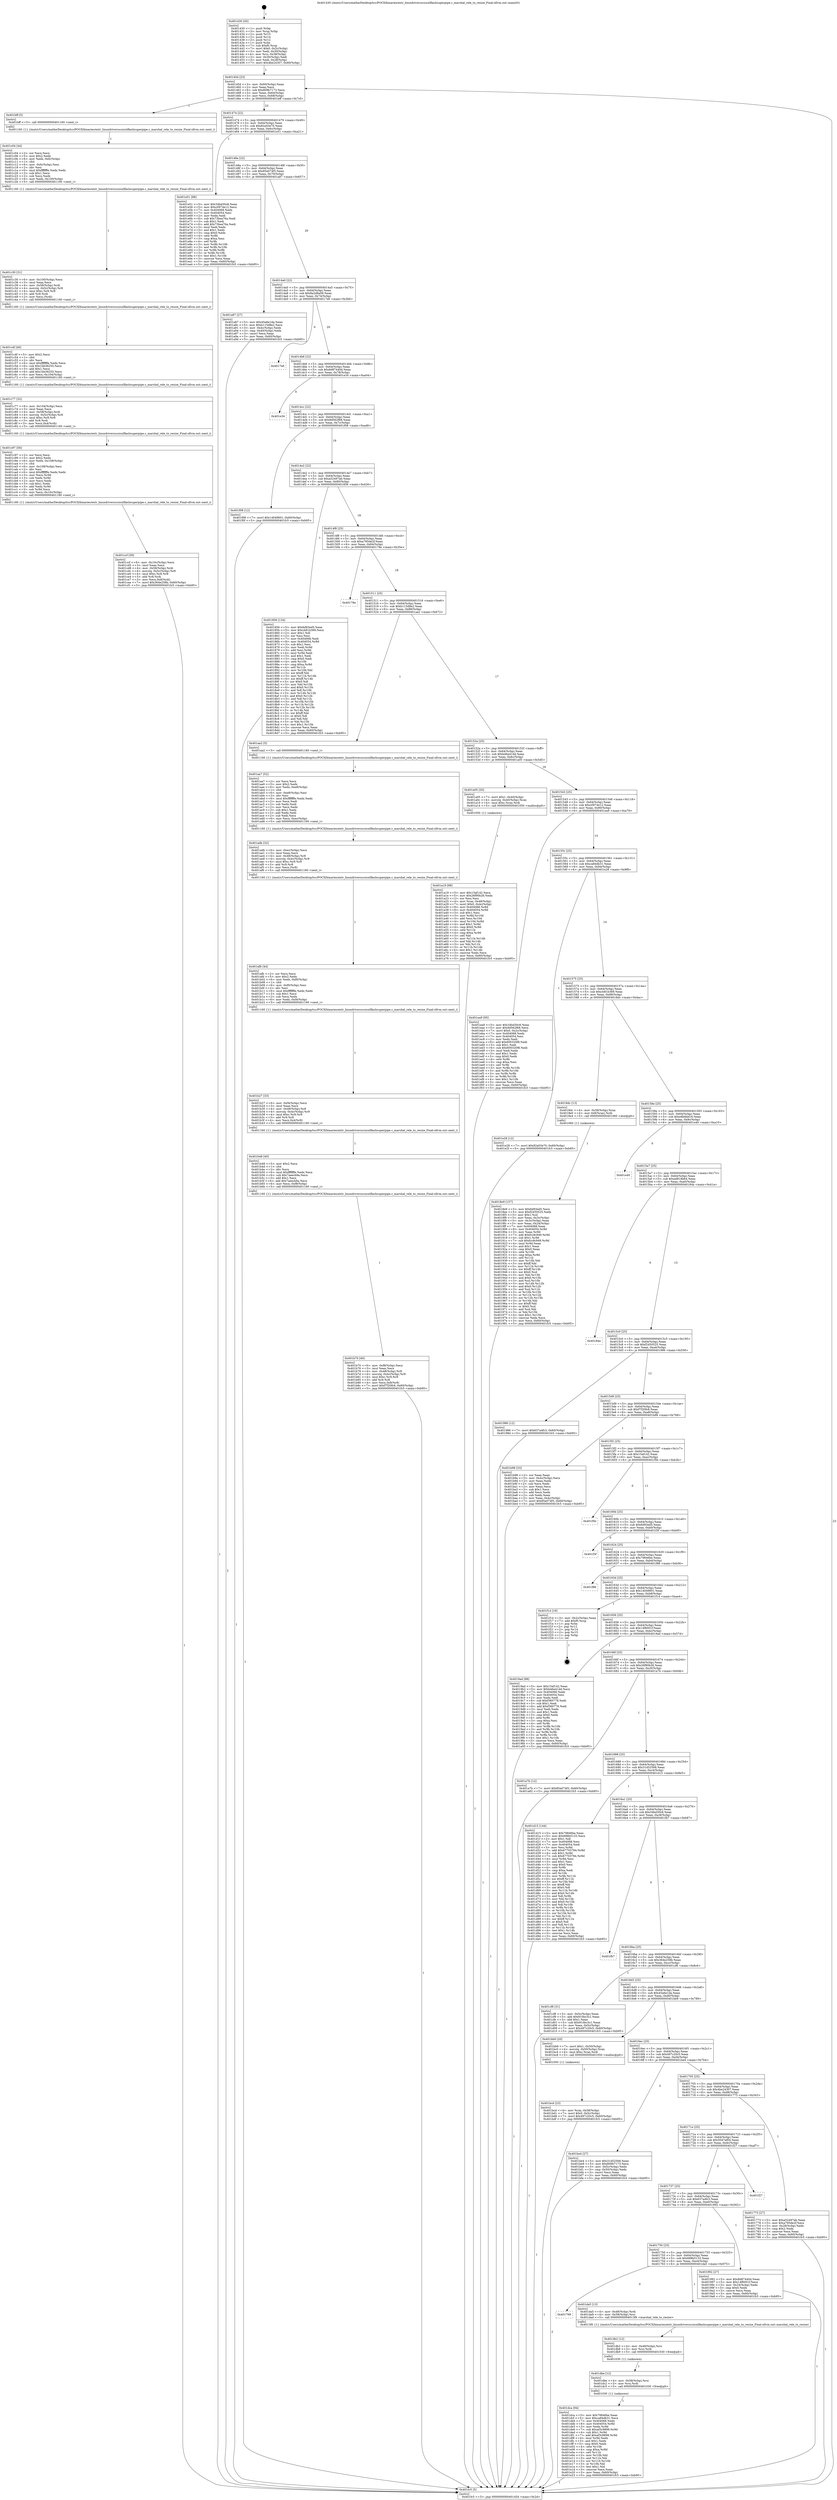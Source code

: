 digraph "0x401430" {
  label = "0x401430 (/mnt/c/Users/mathe/Desktop/tcc/POCII/binaries/extr_linuxdriversscsicxlflashsuperpipe.c_marshal_rele_to_resize_Final-ollvm.out::main(0))"
  labelloc = "t"
  node[shape=record]

  Entry [label="",width=0.3,height=0.3,shape=circle,fillcolor=black,style=filled]
  "0x40145d" [label="{
     0x40145d [23]\l
     | [instrs]\l
     &nbsp;&nbsp;0x40145d \<+3\>: mov -0x60(%rbp),%eax\l
     &nbsp;&nbsp;0x401460 \<+2\>: mov %eax,%ecx\l
     &nbsp;&nbsp;0x401462 \<+6\>: sub $0x809b7173,%ecx\l
     &nbsp;&nbsp;0x401468 \<+3\>: mov %eax,-0x64(%rbp)\l
     &nbsp;&nbsp;0x40146b \<+3\>: mov %ecx,-0x68(%rbp)\l
     &nbsp;&nbsp;0x40146e \<+6\>: je 0000000000401bff \<main+0x7cf\>\l
  }"]
  "0x401bff" [label="{
     0x401bff [5]\l
     | [instrs]\l
     &nbsp;&nbsp;0x401bff \<+5\>: call 0000000000401160 \<next_i\>\l
     | [calls]\l
     &nbsp;&nbsp;0x401160 \{1\} (/mnt/c/Users/mathe/Desktop/tcc/POCII/binaries/extr_linuxdriversscsicxlflashsuperpipe.c_marshal_rele_to_resize_Final-ollvm.out::next_i)\l
  }"]
  "0x401474" [label="{
     0x401474 [22]\l
     | [instrs]\l
     &nbsp;&nbsp;0x401474 \<+5\>: jmp 0000000000401479 \<main+0x49\>\l
     &nbsp;&nbsp;0x401479 \<+3\>: mov -0x64(%rbp),%eax\l
     &nbsp;&nbsp;0x40147c \<+5\>: sub $0x82a03e70,%eax\l
     &nbsp;&nbsp;0x401481 \<+3\>: mov %eax,-0x6c(%rbp)\l
     &nbsp;&nbsp;0x401484 \<+6\>: je 0000000000401e51 \<main+0xa21\>\l
  }"]
  Exit [label="",width=0.3,height=0.3,shape=circle,fillcolor=black,style=filled,peripheries=2]
  "0x401e51" [label="{
     0x401e51 [88]\l
     | [instrs]\l
     &nbsp;&nbsp;0x401e51 \<+5\>: mov $0x34bd30c8,%eax\l
     &nbsp;&nbsp;0x401e56 \<+5\>: mov $0xc0974e12,%ecx\l
     &nbsp;&nbsp;0x401e5b \<+7\>: mov 0x404068,%edx\l
     &nbsp;&nbsp;0x401e62 \<+7\>: mov 0x404054,%esi\l
     &nbsp;&nbsp;0x401e69 \<+2\>: mov %edx,%edi\l
     &nbsp;&nbsp;0x401e6b \<+6\>: sub $0x73bea76a,%edi\l
     &nbsp;&nbsp;0x401e71 \<+3\>: sub $0x1,%edi\l
     &nbsp;&nbsp;0x401e74 \<+6\>: add $0x73bea76a,%edi\l
     &nbsp;&nbsp;0x401e7a \<+3\>: imul %edi,%edx\l
     &nbsp;&nbsp;0x401e7d \<+3\>: and $0x1,%edx\l
     &nbsp;&nbsp;0x401e80 \<+3\>: cmp $0x0,%edx\l
     &nbsp;&nbsp;0x401e83 \<+4\>: sete %r8b\l
     &nbsp;&nbsp;0x401e87 \<+3\>: cmp $0xa,%esi\l
     &nbsp;&nbsp;0x401e8a \<+4\>: setl %r9b\l
     &nbsp;&nbsp;0x401e8e \<+3\>: mov %r8b,%r10b\l
     &nbsp;&nbsp;0x401e91 \<+3\>: and %r9b,%r10b\l
     &nbsp;&nbsp;0x401e94 \<+3\>: xor %r9b,%r8b\l
     &nbsp;&nbsp;0x401e97 \<+3\>: or %r8b,%r10b\l
     &nbsp;&nbsp;0x401e9a \<+4\>: test $0x1,%r10b\l
     &nbsp;&nbsp;0x401e9e \<+3\>: cmovne %ecx,%eax\l
     &nbsp;&nbsp;0x401ea1 \<+3\>: mov %eax,-0x60(%rbp)\l
     &nbsp;&nbsp;0x401ea4 \<+5\>: jmp 0000000000401fc5 \<main+0xb95\>\l
  }"]
  "0x40148a" [label="{
     0x40148a [22]\l
     | [instrs]\l
     &nbsp;&nbsp;0x40148a \<+5\>: jmp 000000000040148f \<main+0x5f\>\l
     &nbsp;&nbsp;0x40148f \<+3\>: mov -0x64(%rbp),%eax\l
     &nbsp;&nbsp;0x401492 \<+5\>: sub $0x85a074f3,%eax\l
     &nbsp;&nbsp;0x401497 \<+3\>: mov %eax,-0x70(%rbp)\l
     &nbsp;&nbsp;0x40149a \<+6\>: je 0000000000401a87 \<main+0x657\>\l
  }"]
  "0x401dca" [label="{
     0x401dca [94]\l
     | [instrs]\l
     &nbsp;&nbsp;0x401dca \<+5\>: mov $0x79846be,%eax\l
     &nbsp;&nbsp;0x401dcf \<+5\>: mov $0xca84db31,%ecx\l
     &nbsp;&nbsp;0x401dd4 \<+7\>: mov 0x404068,%edx\l
     &nbsp;&nbsp;0x401ddb \<+8\>: mov 0x404054,%r8d\l
     &nbsp;&nbsp;0x401de3 \<+3\>: mov %edx,%r9d\l
     &nbsp;&nbsp;0x401de6 \<+7\>: sub $0xaf3c9899,%r9d\l
     &nbsp;&nbsp;0x401ded \<+4\>: sub $0x1,%r9d\l
     &nbsp;&nbsp;0x401df1 \<+7\>: add $0xaf3c9899,%r9d\l
     &nbsp;&nbsp;0x401df8 \<+4\>: imul %r9d,%edx\l
     &nbsp;&nbsp;0x401dfc \<+3\>: and $0x1,%edx\l
     &nbsp;&nbsp;0x401dff \<+3\>: cmp $0x0,%edx\l
     &nbsp;&nbsp;0x401e02 \<+4\>: sete %r10b\l
     &nbsp;&nbsp;0x401e06 \<+4\>: cmp $0xa,%r8d\l
     &nbsp;&nbsp;0x401e0a \<+4\>: setl %r11b\l
     &nbsp;&nbsp;0x401e0e \<+3\>: mov %r10b,%bl\l
     &nbsp;&nbsp;0x401e11 \<+3\>: and %r11b,%bl\l
     &nbsp;&nbsp;0x401e14 \<+3\>: xor %r11b,%r10b\l
     &nbsp;&nbsp;0x401e17 \<+3\>: or %r10b,%bl\l
     &nbsp;&nbsp;0x401e1a \<+3\>: test $0x1,%bl\l
     &nbsp;&nbsp;0x401e1d \<+3\>: cmovne %ecx,%eax\l
     &nbsp;&nbsp;0x401e20 \<+3\>: mov %eax,-0x60(%rbp)\l
     &nbsp;&nbsp;0x401e23 \<+5\>: jmp 0000000000401fc5 \<main+0xb95\>\l
  }"]
  "0x401a87" [label="{
     0x401a87 [27]\l
     | [instrs]\l
     &nbsp;&nbsp;0x401a87 \<+5\>: mov $0x45a6e1da,%eax\l
     &nbsp;&nbsp;0x401a8c \<+5\>: mov $0xb115d8e2,%ecx\l
     &nbsp;&nbsp;0x401a91 \<+3\>: mov -0x4c(%rbp),%edx\l
     &nbsp;&nbsp;0x401a94 \<+3\>: cmp -0x40(%rbp),%edx\l
     &nbsp;&nbsp;0x401a97 \<+3\>: cmovl %ecx,%eax\l
     &nbsp;&nbsp;0x401a9a \<+3\>: mov %eax,-0x60(%rbp)\l
     &nbsp;&nbsp;0x401a9d \<+5\>: jmp 0000000000401fc5 \<main+0xb95\>\l
  }"]
  "0x4014a0" [label="{
     0x4014a0 [22]\l
     | [instrs]\l
     &nbsp;&nbsp;0x4014a0 \<+5\>: jmp 00000000004014a5 \<main+0x75\>\l
     &nbsp;&nbsp;0x4014a5 \<+3\>: mov -0x64(%rbp),%eax\l
     &nbsp;&nbsp;0x4014a8 \<+5\>: sub $0x8a2d8a09,%eax\l
     &nbsp;&nbsp;0x4014ad \<+3\>: mov %eax,-0x74(%rbp)\l
     &nbsp;&nbsp;0x4014b0 \<+6\>: je 00000000004017e6 \<main+0x3b6\>\l
  }"]
  "0x401dbe" [label="{
     0x401dbe [12]\l
     | [instrs]\l
     &nbsp;&nbsp;0x401dbe \<+4\>: mov -0x58(%rbp),%rsi\l
     &nbsp;&nbsp;0x401dc2 \<+3\>: mov %rsi,%rdi\l
     &nbsp;&nbsp;0x401dc5 \<+5\>: call 0000000000401030 \<free@plt\>\l
     | [calls]\l
     &nbsp;&nbsp;0x401030 \{1\} (unknown)\l
  }"]
  "0x4017e6" [label="{
     0x4017e6\l
  }", style=dashed]
  "0x4014b6" [label="{
     0x4014b6 [22]\l
     | [instrs]\l
     &nbsp;&nbsp;0x4014b6 \<+5\>: jmp 00000000004014bb \<main+0x8b\>\l
     &nbsp;&nbsp;0x4014bb \<+3\>: mov -0x64(%rbp),%eax\l
     &nbsp;&nbsp;0x4014be \<+5\>: sub $0x8d87440d,%eax\l
     &nbsp;&nbsp;0x4014c3 \<+3\>: mov %eax,-0x78(%rbp)\l
     &nbsp;&nbsp;0x4014c6 \<+6\>: je 0000000000401e34 \<main+0xa04\>\l
  }"]
  "0x401db2" [label="{
     0x401db2 [12]\l
     | [instrs]\l
     &nbsp;&nbsp;0x401db2 \<+4\>: mov -0x48(%rbp),%rsi\l
     &nbsp;&nbsp;0x401db6 \<+3\>: mov %rsi,%rdi\l
     &nbsp;&nbsp;0x401db9 \<+5\>: call 0000000000401030 \<free@plt\>\l
     | [calls]\l
     &nbsp;&nbsp;0x401030 \{1\} (unknown)\l
  }"]
  "0x401e34" [label="{
     0x401e34\l
  }", style=dashed]
  "0x4014cc" [label="{
     0x4014cc [22]\l
     | [instrs]\l
     &nbsp;&nbsp;0x4014cc \<+5\>: jmp 00000000004014d1 \<main+0xa1\>\l
     &nbsp;&nbsp;0x4014d1 \<+3\>: mov -0x64(%rbp),%eax\l
     &nbsp;&nbsp;0x4014d4 \<+5\>: sub $0x9d562f68,%eax\l
     &nbsp;&nbsp;0x4014d9 \<+3\>: mov %eax,-0x7c(%rbp)\l
     &nbsp;&nbsp;0x4014dc \<+6\>: je 0000000000401f08 \<main+0xad8\>\l
  }"]
  "0x401769" [label="{
     0x401769\l
  }", style=dashed]
  "0x401f08" [label="{
     0x401f08 [12]\l
     | [instrs]\l
     &nbsp;&nbsp;0x401f08 \<+7\>: movl $0x14049601,-0x60(%rbp)\l
     &nbsp;&nbsp;0x401f0f \<+5\>: jmp 0000000000401fc5 \<main+0xb95\>\l
  }"]
  "0x4014e2" [label="{
     0x4014e2 [22]\l
     | [instrs]\l
     &nbsp;&nbsp;0x4014e2 \<+5\>: jmp 00000000004014e7 \<main+0xb7\>\l
     &nbsp;&nbsp;0x4014e7 \<+3\>: mov -0x64(%rbp),%eax\l
     &nbsp;&nbsp;0x4014ea \<+5\>: sub $0xa52497ab,%eax\l
     &nbsp;&nbsp;0x4014ef \<+3\>: mov %eax,-0x80(%rbp)\l
     &nbsp;&nbsp;0x4014f2 \<+6\>: je 0000000000401856 \<main+0x426\>\l
  }"]
  "0x401da5" [label="{
     0x401da5 [13]\l
     | [instrs]\l
     &nbsp;&nbsp;0x401da5 \<+4\>: mov -0x48(%rbp),%rdi\l
     &nbsp;&nbsp;0x401da9 \<+4\>: mov -0x58(%rbp),%rsi\l
     &nbsp;&nbsp;0x401dad \<+5\>: call 00000000004013f0 \<marshal_rele_to_resize\>\l
     | [calls]\l
     &nbsp;&nbsp;0x4013f0 \{1\} (/mnt/c/Users/mathe/Desktop/tcc/POCII/binaries/extr_linuxdriversscsicxlflashsuperpipe.c_marshal_rele_to_resize_Final-ollvm.out::marshal_rele_to_resize)\l
  }"]
  "0x401856" [label="{
     0x401856 [134]\l
     | [instrs]\l
     &nbsp;&nbsp;0x401856 \<+5\>: mov $0x6d93ed5,%eax\l
     &nbsp;&nbsp;0x40185b \<+5\>: mov $0xcb81b369,%ecx\l
     &nbsp;&nbsp;0x401860 \<+2\>: mov $0x1,%dl\l
     &nbsp;&nbsp;0x401862 \<+2\>: xor %esi,%esi\l
     &nbsp;&nbsp;0x401864 \<+7\>: mov 0x404068,%edi\l
     &nbsp;&nbsp;0x40186b \<+8\>: mov 0x404054,%r8d\l
     &nbsp;&nbsp;0x401873 \<+3\>: sub $0x1,%esi\l
     &nbsp;&nbsp;0x401876 \<+3\>: mov %edi,%r9d\l
     &nbsp;&nbsp;0x401879 \<+3\>: add %esi,%r9d\l
     &nbsp;&nbsp;0x40187c \<+4\>: imul %r9d,%edi\l
     &nbsp;&nbsp;0x401880 \<+3\>: and $0x1,%edi\l
     &nbsp;&nbsp;0x401883 \<+3\>: cmp $0x0,%edi\l
     &nbsp;&nbsp;0x401886 \<+4\>: sete %r10b\l
     &nbsp;&nbsp;0x40188a \<+4\>: cmp $0xa,%r8d\l
     &nbsp;&nbsp;0x40188e \<+4\>: setl %r11b\l
     &nbsp;&nbsp;0x401892 \<+3\>: mov %r10b,%bl\l
     &nbsp;&nbsp;0x401895 \<+3\>: xor $0xff,%bl\l
     &nbsp;&nbsp;0x401898 \<+3\>: mov %r11b,%r14b\l
     &nbsp;&nbsp;0x40189b \<+4\>: xor $0xff,%r14b\l
     &nbsp;&nbsp;0x40189f \<+3\>: xor $0x0,%dl\l
     &nbsp;&nbsp;0x4018a2 \<+3\>: mov %bl,%r15b\l
     &nbsp;&nbsp;0x4018a5 \<+4\>: and $0x0,%r15b\l
     &nbsp;&nbsp;0x4018a9 \<+3\>: and %dl,%r10b\l
     &nbsp;&nbsp;0x4018ac \<+3\>: mov %r14b,%r12b\l
     &nbsp;&nbsp;0x4018af \<+4\>: and $0x0,%r12b\l
     &nbsp;&nbsp;0x4018b3 \<+3\>: and %dl,%r11b\l
     &nbsp;&nbsp;0x4018b6 \<+3\>: or %r10b,%r15b\l
     &nbsp;&nbsp;0x4018b9 \<+3\>: or %r11b,%r12b\l
     &nbsp;&nbsp;0x4018bc \<+3\>: xor %r12b,%r15b\l
     &nbsp;&nbsp;0x4018bf \<+3\>: or %r14b,%bl\l
     &nbsp;&nbsp;0x4018c2 \<+3\>: xor $0xff,%bl\l
     &nbsp;&nbsp;0x4018c5 \<+3\>: or $0x0,%dl\l
     &nbsp;&nbsp;0x4018c8 \<+2\>: and %dl,%bl\l
     &nbsp;&nbsp;0x4018ca \<+3\>: or %bl,%r15b\l
     &nbsp;&nbsp;0x4018cd \<+4\>: test $0x1,%r15b\l
     &nbsp;&nbsp;0x4018d1 \<+3\>: cmovne %ecx,%eax\l
     &nbsp;&nbsp;0x4018d4 \<+3\>: mov %eax,-0x60(%rbp)\l
     &nbsp;&nbsp;0x4018d7 \<+5\>: jmp 0000000000401fc5 \<main+0xb95\>\l
  }"]
  "0x4014f8" [label="{
     0x4014f8 [25]\l
     | [instrs]\l
     &nbsp;&nbsp;0x4014f8 \<+5\>: jmp 00000000004014fd \<main+0xcd\>\l
     &nbsp;&nbsp;0x4014fd \<+3\>: mov -0x64(%rbp),%eax\l
     &nbsp;&nbsp;0x401500 \<+5\>: sub $0xa785de2f,%eax\l
     &nbsp;&nbsp;0x401505 \<+6\>: mov %eax,-0x84(%rbp)\l
     &nbsp;&nbsp;0x40150b \<+6\>: je 000000000040178e \<main+0x35e\>\l
  }"]
  "0x401ccf" [label="{
     0x401ccf [39]\l
     | [instrs]\l
     &nbsp;&nbsp;0x401ccf \<+6\>: mov -0x10c(%rbp),%ecx\l
     &nbsp;&nbsp;0x401cd5 \<+3\>: imul %eax,%ecx\l
     &nbsp;&nbsp;0x401cd8 \<+4\>: mov -0x58(%rbp),%rdi\l
     &nbsp;&nbsp;0x401cdc \<+4\>: movslq -0x5c(%rbp),%r8\l
     &nbsp;&nbsp;0x401ce0 \<+4\>: imul $0xc,%r8,%r8\l
     &nbsp;&nbsp;0x401ce4 \<+3\>: add %r8,%rdi\l
     &nbsp;&nbsp;0x401ce7 \<+3\>: mov %ecx,0x8(%rdi)\l
     &nbsp;&nbsp;0x401cea \<+7\>: movl $0x364e258b,-0x60(%rbp)\l
     &nbsp;&nbsp;0x401cf1 \<+5\>: jmp 0000000000401fc5 \<main+0xb95\>\l
  }"]
  "0x40178e" [label="{
     0x40178e\l
  }", style=dashed]
  "0x401511" [label="{
     0x401511 [25]\l
     | [instrs]\l
     &nbsp;&nbsp;0x401511 \<+5\>: jmp 0000000000401516 \<main+0xe6\>\l
     &nbsp;&nbsp;0x401516 \<+3\>: mov -0x64(%rbp),%eax\l
     &nbsp;&nbsp;0x401519 \<+5\>: sub $0xb115d8e2,%eax\l
     &nbsp;&nbsp;0x40151e \<+6\>: mov %eax,-0x88(%rbp)\l
     &nbsp;&nbsp;0x401524 \<+6\>: je 0000000000401aa2 \<main+0x672\>\l
  }"]
  "0x401c97" [label="{
     0x401c97 [56]\l
     | [instrs]\l
     &nbsp;&nbsp;0x401c97 \<+2\>: xor %ecx,%ecx\l
     &nbsp;&nbsp;0x401c99 \<+5\>: mov $0x2,%edx\l
     &nbsp;&nbsp;0x401c9e \<+6\>: mov %edx,-0x108(%rbp)\l
     &nbsp;&nbsp;0x401ca4 \<+1\>: cltd\l
     &nbsp;&nbsp;0x401ca5 \<+6\>: mov -0x108(%rbp),%esi\l
     &nbsp;&nbsp;0x401cab \<+2\>: idiv %esi\l
     &nbsp;&nbsp;0x401cad \<+6\>: imul $0xfffffffe,%edx,%edx\l
     &nbsp;&nbsp;0x401cb3 \<+3\>: mov %ecx,%r9d\l
     &nbsp;&nbsp;0x401cb6 \<+3\>: sub %edx,%r9d\l
     &nbsp;&nbsp;0x401cb9 \<+2\>: mov %ecx,%edx\l
     &nbsp;&nbsp;0x401cbb \<+3\>: sub $0x1,%edx\l
     &nbsp;&nbsp;0x401cbe \<+3\>: add %edx,%r9d\l
     &nbsp;&nbsp;0x401cc1 \<+3\>: sub %r9d,%ecx\l
     &nbsp;&nbsp;0x401cc4 \<+6\>: mov %ecx,-0x10c(%rbp)\l
     &nbsp;&nbsp;0x401cca \<+5\>: call 0000000000401160 \<next_i\>\l
     | [calls]\l
     &nbsp;&nbsp;0x401160 \{1\} (/mnt/c/Users/mathe/Desktop/tcc/POCII/binaries/extr_linuxdriversscsicxlflashsuperpipe.c_marshal_rele_to_resize_Final-ollvm.out::next_i)\l
  }"]
  "0x401aa2" [label="{
     0x401aa2 [5]\l
     | [instrs]\l
     &nbsp;&nbsp;0x401aa2 \<+5\>: call 0000000000401160 \<next_i\>\l
     | [calls]\l
     &nbsp;&nbsp;0x401160 \{1\} (/mnt/c/Users/mathe/Desktop/tcc/POCII/binaries/extr_linuxdriversscsicxlflashsuperpipe.c_marshal_rele_to_resize_Final-ollvm.out::next_i)\l
  }"]
  "0x40152a" [label="{
     0x40152a [25]\l
     | [instrs]\l
     &nbsp;&nbsp;0x40152a \<+5\>: jmp 000000000040152f \<main+0xff\>\l
     &nbsp;&nbsp;0x40152f \<+3\>: mov -0x64(%rbp),%eax\l
     &nbsp;&nbsp;0x401532 \<+5\>: sub $0xb46a41dd,%eax\l
     &nbsp;&nbsp;0x401537 \<+6\>: mov %eax,-0x8c(%rbp)\l
     &nbsp;&nbsp;0x40153d \<+6\>: je 0000000000401a05 \<main+0x5d5\>\l
  }"]
  "0x401c77" [label="{
     0x401c77 [32]\l
     | [instrs]\l
     &nbsp;&nbsp;0x401c77 \<+6\>: mov -0x104(%rbp),%ecx\l
     &nbsp;&nbsp;0x401c7d \<+3\>: imul %eax,%ecx\l
     &nbsp;&nbsp;0x401c80 \<+4\>: mov -0x58(%rbp),%rdi\l
     &nbsp;&nbsp;0x401c84 \<+4\>: movslq -0x5c(%rbp),%r8\l
     &nbsp;&nbsp;0x401c88 \<+4\>: imul $0xc,%r8,%r8\l
     &nbsp;&nbsp;0x401c8c \<+3\>: add %r8,%rdi\l
     &nbsp;&nbsp;0x401c8f \<+3\>: mov %ecx,0x4(%rdi)\l
     &nbsp;&nbsp;0x401c92 \<+5\>: call 0000000000401160 \<next_i\>\l
     | [calls]\l
     &nbsp;&nbsp;0x401160 \{1\} (/mnt/c/Users/mathe/Desktop/tcc/POCII/binaries/extr_linuxdriversscsicxlflashsuperpipe.c_marshal_rele_to_resize_Final-ollvm.out::next_i)\l
  }"]
  "0x401a05" [label="{
     0x401a05 [20]\l
     | [instrs]\l
     &nbsp;&nbsp;0x401a05 \<+7\>: movl $0x1,-0x40(%rbp)\l
     &nbsp;&nbsp;0x401a0c \<+4\>: movslq -0x40(%rbp),%rax\l
     &nbsp;&nbsp;0x401a10 \<+4\>: imul $0xc,%rax,%rdi\l
     &nbsp;&nbsp;0x401a14 \<+5\>: call 0000000000401050 \<malloc@plt\>\l
     | [calls]\l
     &nbsp;&nbsp;0x401050 \{1\} (unknown)\l
  }"]
  "0x401543" [label="{
     0x401543 [25]\l
     | [instrs]\l
     &nbsp;&nbsp;0x401543 \<+5\>: jmp 0000000000401548 \<main+0x118\>\l
     &nbsp;&nbsp;0x401548 \<+3\>: mov -0x64(%rbp),%eax\l
     &nbsp;&nbsp;0x40154b \<+5\>: sub $0xc0974e12,%eax\l
     &nbsp;&nbsp;0x401550 \<+6\>: mov %eax,-0x90(%rbp)\l
     &nbsp;&nbsp;0x401556 \<+6\>: je 0000000000401ea9 \<main+0xa79\>\l
  }"]
  "0x401c4f" [label="{
     0x401c4f [40]\l
     | [instrs]\l
     &nbsp;&nbsp;0x401c4f \<+5\>: mov $0x2,%ecx\l
     &nbsp;&nbsp;0x401c54 \<+1\>: cltd\l
     &nbsp;&nbsp;0x401c55 \<+2\>: idiv %ecx\l
     &nbsp;&nbsp;0x401c57 \<+6\>: imul $0xfffffffe,%edx,%ecx\l
     &nbsp;&nbsp;0x401c5d \<+6\>: sub $0x1bb36255,%ecx\l
     &nbsp;&nbsp;0x401c63 \<+3\>: add $0x1,%ecx\l
     &nbsp;&nbsp;0x401c66 \<+6\>: add $0x1bb36255,%ecx\l
     &nbsp;&nbsp;0x401c6c \<+6\>: mov %ecx,-0x104(%rbp)\l
     &nbsp;&nbsp;0x401c72 \<+5\>: call 0000000000401160 \<next_i\>\l
     | [calls]\l
     &nbsp;&nbsp;0x401160 \{1\} (/mnt/c/Users/mathe/Desktop/tcc/POCII/binaries/extr_linuxdriversscsicxlflashsuperpipe.c_marshal_rele_to_resize_Final-ollvm.out::next_i)\l
  }"]
  "0x401ea9" [label="{
     0x401ea9 [95]\l
     | [instrs]\l
     &nbsp;&nbsp;0x401ea9 \<+5\>: mov $0x34bd30c8,%eax\l
     &nbsp;&nbsp;0x401eae \<+5\>: mov $0x9d562f68,%ecx\l
     &nbsp;&nbsp;0x401eb3 \<+7\>: movl $0x0,-0x2c(%rbp)\l
     &nbsp;&nbsp;0x401eba \<+7\>: mov 0x404068,%edx\l
     &nbsp;&nbsp;0x401ec1 \<+7\>: mov 0x404054,%esi\l
     &nbsp;&nbsp;0x401ec8 \<+2\>: mov %edx,%edi\l
     &nbsp;&nbsp;0x401eca \<+6\>: add $0x600320f8,%edi\l
     &nbsp;&nbsp;0x401ed0 \<+3\>: sub $0x1,%edi\l
     &nbsp;&nbsp;0x401ed3 \<+6\>: sub $0x600320f8,%edi\l
     &nbsp;&nbsp;0x401ed9 \<+3\>: imul %edi,%edx\l
     &nbsp;&nbsp;0x401edc \<+3\>: and $0x1,%edx\l
     &nbsp;&nbsp;0x401edf \<+3\>: cmp $0x0,%edx\l
     &nbsp;&nbsp;0x401ee2 \<+4\>: sete %r8b\l
     &nbsp;&nbsp;0x401ee6 \<+3\>: cmp $0xa,%esi\l
     &nbsp;&nbsp;0x401ee9 \<+4\>: setl %r9b\l
     &nbsp;&nbsp;0x401eed \<+3\>: mov %r8b,%r10b\l
     &nbsp;&nbsp;0x401ef0 \<+3\>: and %r9b,%r10b\l
     &nbsp;&nbsp;0x401ef3 \<+3\>: xor %r9b,%r8b\l
     &nbsp;&nbsp;0x401ef6 \<+3\>: or %r8b,%r10b\l
     &nbsp;&nbsp;0x401ef9 \<+4\>: test $0x1,%r10b\l
     &nbsp;&nbsp;0x401efd \<+3\>: cmovne %ecx,%eax\l
     &nbsp;&nbsp;0x401f00 \<+3\>: mov %eax,-0x60(%rbp)\l
     &nbsp;&nbsp;0x401f03 \<+5\>: jmp 0000000000401fc5 \<main+0xb95\>\l
  }"]
  "0x40155c" [label="{
     0x40155c [25]\l
     | [instrs]\l
     &nbsp;&nbsp;0x40155c \<+5\>: jmp 0000000000401561 \<main+0x131\>\l
     &nbsp;&nbsp;0x401561 \<+3\>: mov -0x64(%rbp),%eax\l
     &nbsp;&nbsp;0x401564 \<+5\>: sub $0xca84db31,%eax\l
     &nbsp;&nbsp;0x401569 \<+6\>: mov %eax,-0x94(%rbp)\l
     &nbsp;&nbsp;0x40156f \<+6\>: je 0000000000401e28 \<main+0x9f8\>\l
  }"]
  "0x401c30" [label="{
     0x401c30 [31]\l
     | [instrs]\l
     &nbsp;&nbsp;0x401c30 \<+6\>: mov -0x100(%rbp),%ecx\l
     &nbsp;&nbsp;0x401c36 \<+3\>: imul %eax,%ecx\l
     &nbsp;&nbsp;0x401c39 \<+4\>: mov -0x58(%rbp),%rdi\l
     &nbsp;&nbsp;0x401c3d \<+4\>: movslq -0x5c(%rbp),%r8\l
     &nbsp;&nbsp;0x401c41 \<+4\>: imul $0xc,%r8,%r8\l
     &nbsp;&nbsp;0x401c45 \<+3\>: add %r8,%rdi\l
     &nbsp;&nbsp;0x401c48 \<+2\>: mov %ecx,(%rdi)\l
     &nbsp;&nbsp;0x401c4a \<+5\>: call 0000000000401160 \<next_i\>\l
     | [calls]\l
     &nbsp;&nbsp;0x401160 \{1\} (/mnt/c/Users/mathe/Desktop/tcc/POCII/binaries/extr_linuxdriversscsicxlflashsuperpipe.c_marshal_rele_to_resize_Final-ollvm.out::next_i)\l
  }"]
  "0x401e28" [label="{
     0x401e28 [12]\l
     | [instrs]\l
     &nbsp;&nbsp;0x401e28 \<+7\>: movl $0x82a03e70,-0x60(%rbp)\l
     &nbsp;&nbsp;0x401e2f \<+5\>: jmp 0000000000401fc5 \<main+0xb95\>\l
  }"]
  "0x401575" [label="{
     0x401575 [25]\l
     | [instrs]\l
     &nbsp;&nbsp;0x401575 \<+5\>: jmp 000000000040157a \<main+0x14a\>\l
     &nbsp;&nbsp;0x40157a \<+3\>: mov -0x64(%rbp),%eax\l
     &nbsp;&nbsp;0x40157d \<+5\>: sub $0xcb81b369,%eax\l
     &nbsp;&nbsp;0x401582 \<+6\>: mov %eax,-0x98(%rbp)\l
     &nbsp;&nbsp;0x401588 \<+6\>: je 00000000004018dc \<main+0x4ac\>\l
  }"]
  "0x401c04" [label="{
     0x401c04 [44]\l
     | [instrs]\l
     &nbsp;&nbsp;0x401c04 \<+2\>: xor %ecx,%ecx\l
     &nbsp;&nbsp;0x401c06 \<+5\>: mov $0x2,%edx\l
     &nbsp;&nbsp;0x401c0b \<+6\>: mov %edx,-0xfc(%rbp)\l
     &nbsp;&nbsp;0x401c11 \<+1\>: cltd\l
     &nbsp;&nbsp;0x401c12 \<+6\>: mov -0xfc(%rbp),%esi\l
     &nbsp;&nbsp;0x401c18 \<+2\>: idiv %esi\l
     &nbsp;&nbsp;0x401c1a \<+6\>: imul $0xfffffffe,%edx,%edx\l
     &nbsp;&nbsp;0x401c20 \<+3\>: sub $0x1,%ecx\l
     &nbsp;&nbsp;0x401c23 \<+2\>: sub %ecx,%edx\l
     &nbsp;&nbsp;0x401c25 \<+6\>: mov %edx,-0x100(%rbp)\l
     &nbsp;&nbsp;0x401c2b \<+5\>: call 0000000000401160 \<next_i\>\l
     | [calls]\l
     &nbsp;&nbsp;0x401160 \{1\} (/mnt/c/Users/mathe/Desktop/tcc/POCII/binaries/extr_linuxdriversscsicxlflashsuperpipe.c_marshal_rele_to_resize_Final-ollvm.out::next_i)\l
  }"]
  "0x4018dc" [label="{
     0x4018dc [13]\l
     | [instrs]\l
     &nbsp;&nbsp;0x4018dc \<+4\>: mov -0x38(%rbp),%rax\l
     &nbsp;&nbsp;0x4018e0 \<+4\>: mov 0x8(%rax),%rdi\l
     &nbsp;&nbsp;0x4018e4 \<+5\>: call 0000000000401060 \<atoi@plt\>\l
     | [calls]\l
     &nbsp;&nbsp;0x401060 \{1\} (unknown)\l
  }"]
  "0x40158e" [label="{
     0x40158e [25]\l
     | [instrs]\l
     &nbsp;&nbsp;0x40158e \<+5\>: jmp 0000000000401593 \<main+0x163\>\l
     &nbsp;&nbsp;0x401593 \<+3\>: mov -0x64(%rbp),%eax\l
     &nbsp;&nbsp;0x401596 \<+5\>: sub $0xe8b8dd16,%eax\l
     &nbsp;&nbsp;0x40159b \<+6\>: mov %eax,-0x9c(%rbp)\l
     &nbsp;&nbsp;0x4015a1 \<+6\>: je 0000000000401e40 \<main+0xa10\>\l
  }"]
  "0x401bcd" [label="{
     0x401bcd [23]\l
     | [instrs]\l
     &nbsp;&nbsp;0x401bcd \<+4\>: mov %rax,-0x58(%rbp)\l
     &nbsp;&nbsp;0x401bd1 \<+7\>: movl $0x0,-0x5c(%rbp)\l
     &nbsp;&nbsp;0x401bd8 \<+7\>: movl $0x497c20c5,-0x60(%rbp)\l
     &nbsp;&nbsp;0x401bdf \<+5\>: jmp 0000000000401fc5 \<main+0xb95\>\l
  }"]
  "0x401e40" [label="{
     0x401e40\l
  }", style=dashed]
  "0x4015a7" [label="{
     0x4015a7 [25]\l
     | [instrs]\l
     &nbsp;&nbsp;0x4015a7 \<+5\>: jmp 00000000004015ac \<main+0x17c\>\l
     &nbsp;&nbsp;0x4015ac \<+3\>: mov -0x64(%rbp),%eax\l
     &nbsp;&nbsp;0x4015af \<+5\>: sub $0xed818b64,%eax\l
     &nbsp;&nbsp;0x4015b4 \<+6\>: mov %eax,-0xa0(%rbp)\l
     &nbsp;&nbsp;0x4015ba \<+6\>: je 000000000040184a \<main+0x41a\>\l
  }"]
  "0x401b70" [label="{
     0x401b70 [40]\l
     | [instrs]\l
     &nbsp;&nbsp;0x401b70 \<+6\>: mov -0xf8(%rbp),%ecx\l
     &nbsp;&nbsp;0x401b76 \<+3\>: imul %eax,%ecx\l
     &nbsp;&nbsp;0x401b79 \<+4\>: mov -0x48(%rbp),%r8\l
     &nbsp;&nbsp;0x401b7d \<+4\>: movslq -0x4c(%rbp),%r9\l
     &nbsp;&nbsp;0x401b81 \<+4\>: imul $0xc,%r9,%r9\l
     &nbsp;&nbsp;0x401b85 \<+3\>: add %r9,%r8\l
     &nbsp;&nbsp;0x401b88 \<+4\>: mov %ecx,0x8(%r8)\l
     &nbsp;&nbsp;0x401b8c \<+7\>: movl $0xf7f20fc6,-0x60(%rbp)\l
     &nbsp;&nbsp;0x401b93 \<+5\>: jmp 0000000000401fc5 \<main+0xb95\>\l
  }"]
  "0x40184a" [label="{
     0x40184a\l
  }", style=dashed]
  "0x4015c0" [label="{
     0x4015c0 [25]\l
     | [instrs]\l
     &nbsp;&nbsp;0x4015c0 \<+5\>: jmp 00000000004015c5 \<main+0x195\>\l
     &nbsp;&nbsp;0x4015c5 \<+3\>: mov -0x64(%rbp),%eax\l
     &nbsp;&nbsp;0x4015c8 \<+5\>: sub $0xf2450525,%eax\l
     &nbsp;&nbsp;0x4015cd \<+6\>: mov %eax,-0xa4(%rbp)\l
     &nbsp;&nbsp;0x4015d3 \<+6\>: je 0000000000401986 \<main+0x556\>\l
  }"]
  "0x401b48" [label="{
     0x401b48 [40]\l
     | [instrs]\l
     &nbsp;&nbsp;0x401b48 \<+5\>: mov $0x2,%ecx\l
     &nbsp;&nbsp;0x401b4d \<+1\>: cltd\l
     &nbsp;&nbsp;0x401b4e \<+2\>: idiv %ecx\l
     &nbsp;&nbsp;0x401b50 \<+6\>: imul $0xfffffffe,%edx,%ecx\l
     &nbsp;&nbsp;0x401b56 \<+6\>: sub $0x7aeecb9a,%ecx\l
     &nbsp;&nbsp;0x401b5c \<+3\>: add $0x1,%ecx\l
     &nbsp;&nbsp;0x401b5f \<+6\>: add $0x7aeecb9a,%ecx\l
     &nbsp;&nbsp;0x401b65 \<+6\>: mov %ecx,-0xf8(%rbp)\l
     &nbsp;&nbsp;0x401b6b \<+5\>: call 0000000000401160 \<next_i\>\l
     | [calls]\l
     &nbsp;&nbsp;0x401160 \{1\} (/mnt/c/Users/mathe/Desktop/tcc/POCII/binaries/extr_linuxdriversscsicxlflashsuperpipe.c_marshal_rele_to_resize_Final-ollvm.out::next_i)\l
  }"]
  "0x401986" [label="{
     0x401986 [12]\l
     | [instrs]\l
     &nbsp;&nbsp;0x401986 \<+7\>: movl $0x637a4fc3,-0x60(%rbp)\l
     &nbsp;&nbsp;0x40198d \<+5\>: jmp 0000000000401fc5 \<main+0xb95\>\l
  }"]
  "0x4015d9" [label="{
     0x4015d9 [25]\l
     | [instrs]\l
     &nbsp;&nbsp;0x4015d9 \<+5\>: jmp 00000000004015de \<main+0x1ae\>\l
     &nbsp;&nbsp;0x4015de \<+3\>: mov -0x64(%rbp),%eax\l
     &nbsp;&nbsp;0x4015e1 \<+5\>: sub $0xf7f20fc6,%eax\l
     &nbsp;&nbsp;0x4015e6 \<+6\>: mov %eax,-0xa8(%rbp)\l
     &nbsp;&nbsp;0x4015ec \<+6\>: je 0000000000401b98 \<main+0x768\>\l
  }"]
  "0x401b27" [label="{
     0x401b27 [33]\l
     | [instrs]\l
     &nbsp;&nbsp;0x401b27 \<+6\>: mov -0xf4(%rbp),%ecx\l
     &nbsp;&nbsp;0x401b2d \<+3\>: imul %eax,%ecx\l
     &nbsp;&nbsp;0x401b30 \<+4\>: mov -0x48(%rbp),%r8\l
     &nbsp;&nbsp;0x401b34 \<+4\>: movslq -0x4c(%rbp),%r9\l
     &nbsp;&nbsp;0x401b38 \<+4\>: imul $0xc,%r9,%r9\l
     &nbsp;&nbsp;0x401b3c \<+3\>: add %r9,%r8\l
     &nbsp;&nbsp;0x401b3f \<+4\>: mov %ecx,0x4(%r8)\l
     &nbsp;&nbsp;0x401b43 \<+5\>: call 0000000000401160 \<next_i\>\l
     | [calls]\l
     &nbsp;&nbsp;0x401160 \{1\} (/mnt/c/Users/mathe/Desktop/tcc/POCII/binaries/extr_linuxdriversscsicxlflashsuperpipe.c_marshal_rele_to_resize_Final-ollvm.out::next_i)\l
  }"]
  "0x401b98" [label="{
     0x401b98 [33]\l
     | [instrs]\l
     &nbsp;&nbsp;0x401b98 \<+2\>: xor %eax,%eax\l
     &nbsp;&nbsp;0x401b9a \<+3\>: mov -0x4c(%rbp),%ecx\l
     &nbsp;&nbsp;0x401b9d \<+2\>: mov %eax,%edx\l
     &nbsp;&nbsp;0x401b9f \<+2\>: sub %ecx,%edx\l
     &nbsp;&nbsp;0x401ba1 \<+2\>: mov %eax,%ecx\l
     &nbsp;&nbsp;0x401ba3 \<+3\>: sub $0x1,%ecx\l
     &nbsp;&nbsp;0x401ba6 \<+2\>: add %ecx,%edx\l
     &nbsp;&nbsp;0x401ba8 \<+2\>: sub %edx,%eax\l
     &nbsp;&nbsp;0x401baa \<+3\>: mov %eax,-0x4c(%rbp)\l
     &nbsp;&nbsp;0x401bad \<+7\>: movl $0x85a074f3,-0x60(%rbp)\l
     &nbsp;&nbsp;0x401bb4 \<+5\>: jmp 0000000000401fc5 \<main+0xb95\>\l
  }"]
  "0x4015f2" [label="{
     0x4015f2 [25]\l
     | [instrs]\l
     &nbsp;&nbsp;0x4015f2 \<+5\>: jmp 00000000004015f7 \<main+0x1c7\>\l
     &nbsp;&nbsp;0x4015f7 \<+3\>: mov -0x64(%rbp),%eax\l
     &nbsp;&nbsp;0x4015fa \<+5\>: sub $0x15af142,%eax\l
     &nbsp;&nbsp;0x4015ff \<+6\>: mov %eax,-0xac(%rbp)\l
     &nbsp;&nbsp;0x401605 \<+6\>: je 0000000000401f5b \<main+0xb2b\>\l
  }"]
  "0x401afb" [label="{
     0x401afb [44]\l
     | [instrs]\l
     &nbsp;&nbsp;0x401afb \<+2\>: xor %ecx,%ecx\l
     &nbsp;&nbsp;0x401afd \<+5\>: mov $0x2,%edx\l
     &nbsp;&nbsp;0x401b02 \<+6\>: mov %edx,-0xf0(%rbp)\l
     &nbsp;&nbsp;0x401b08 \<+1\>: cltd\l
     &nbsp;&nbsp;0x401b09 \<+6\>: mov -0xf0(%rbp),%esi\l
     &nbsp;&nbsp;0x401b0f \<+2\>: idiv %esi\l
     &nbsp;&nbsp;0x401b11 \<+6\>: imul $0xfffffffe,%edx,%edx\l
     &nbsp;&nbsp;0x401b17 \<+3\>: sub $0x1,%ecx\l
     &nbsp;&nbsp;0x401b1a \<+2\>: sub %ecx,%edx\l
     &nbsp;&nbsp;0x401b1c \<+6\>: mov %edx,-0xf4(%rbp)\l
     &nbsp;&nbsp;0x401b22 \<+5\>: call 0000000000401160 \<next_i\>\l
     | [calls]\l
     &nbsp;&nbsp;0x401160 \{1\} (/mnt/c/Users/mathe/Desktop/tcc/POCII/binaries/extr_linuxdriversscsicxlflashsuperpipe.c_marshal_rele_to_resize_Final-ollvm.out::next_i)\l
  }"]
  "0x401f5b" [label="{
     0x401f5b\l
  }", style=dashed]
  "0x40160b" [label="{
     0x40160b [25]\l
     | [instrs]\l
     &nbsp;&nbsp;0x40160b \<+5\>: jmp 0000000000401610 \<main+0x1e0\>\l
     &nbsp;&nbsp;0x401610 \<+3\>: mov -0x64(%rbp),%eax\l
     &nbsp;&nbsp;0x401613 \<+5\>: sub $0x6d93ed5,%eax\l
     &nbsp;&nbsp;0x401618 \<+6\>: mov %eax,-0xb0(%rbp)\l
     &nbsp;&nbsp;0x40161e \<+6\>: je 0000000000401f3f \<main+0xb0f\>\l
  }"]
  "0x401adb" [label="{
     0x401adb [32]\l
     | [instrs]\l
     &nbsp;&nbsp;0x401adb \<+6\>: mov -0xec(%rbp),%ecx\l
     &nbsp;&nbsp;0x401ae1 \<+3\>: imul %eax,%ecx\l
     &nbsp;&nbsp;0x401ae4 \<+4\>: mov -0x48(%rbp),%r8\l
     &nbsp;&nbsp;0x401ae8 \<+4\>: movslq -0x4c(%rbp),%r9\l
     &nbsp;&nbsp;0x401aec \<+4\>: imul $0xc,%r9,%r9\l
     &nbsp;&nbsp;0x401af0 \<+3\>: add %r9,%r8\l
     &nbsp;&nbsp;0x401af3 \<+3\>: mov %ecx,(%r8)\l
     &nbsp;&nbsp;0x401af6 \<+5\>: call 0000000000401160 \<next_i\>\l
     | [calls]\l
     &nbsp;&nbsp;0x401160 \{1\} (/mnt/c/Users/mathe/Desktop/tcc/POCII/binaries/extr_linuxdriversscsicxlflashsuperpipe.c_marshal_rele_to_resize_Final-ollvm.out::next_i)\l
  }"]
  "0x401f3f" [label="{
     0x401f3f\l
  }", style=dashed]
  "0x401624" [label="{
     0x401624 [25]\l
     | [instrs]\l
     &nbsp;&nbsp;0x401624 \<+5\>: jmp 0000000000401629 \<main+0x1f9\>\l
     &nbsp;&nbsp;0x401629 \<+3\>: mov -0x64(%rbp),%eax\l
     &nbsp;&nbsp;0x40162c \<+5\>: sub $0x79846be,%eax\l
     &nbsp;&nbsp;0x401631 \<+6\>: mov %eax,-0xb4(%rbp)\l
     &nbsp;&nbsp;0x401637 \<+6\>: je 0000000000401f86 \<main+0xb56\>\l
  }"]
  "0x401aa7" [label="{
     0x401aa7 [52]\l
     | [instrs]\l
     &nbsp;&nbsp;0x401aa7 \<+2\>: xor %ecx,%ecx\l
     &nbsp;&nbsp;0x401aa9 \<+5\>: mov $0x2,%edx\l
     &nbsp;&nbsp;0x401aae \<+6\>: mov %edx,-0xe8(%rbp)\l
     &nbsp;&nbsp;0x401ab4 \<+1\>: cltd\l
     &nbsp;&nbsp;0x401ab5 \<+6\>: mov -0xe8(%rbp),%esi\l
     &nbsp;&nbsp;0x401abb \<+2\>: idiv %esi\l
     &nbsp;&nbsp;0x401abd \<+6\>: imul $0xfffffffe,%edx,%edx\l
     &nbsp;&nbsp;0x401ac3 \<+2\>: mov %ecx,%edi\l
     &nbsp;&nbsp;0x401ac5 \<+2\>: sub %edx,%edi\l
     &nbsp;&nbsp;0x401ac7 \<+2\>: mov %ecx,%edx\l
     &nbsp;&nbsp;0x401ac9 \<+3\>: sub $0x1,%edx\l
     &nbsp;&nbsp;0x401acc \<+2\>: add %edx,%edi\l
     &nbsp;&nbsp;0x401ace \<+2\>: sub %edi,%ecx\l
     &nbsp;&nbsp;0x401ad0 \<+6\>: mov %ecx,-0xec(%rbp)\l
     &nbsp;&nbsp;0x401ad6 \<+5\>: call 0000000000401160 \<next_i\>\l
     | [calls]\l
     &nbsp;&nbsp;0x401160 \{1\} (/mnt/c/Users/mathe/Desktop/tcc/POCII/binaries/extr_linuxdriversscsicxlflashsuperpipe.c_marshal_rele_to_resize_Final-ollvm.out::next_i)\l
  }"]
  "0x401f86" [label="{
     0x401f86\l
  }", style=dashed]
  "0x40163d" [label="{
     0x40163d [25]\l
     | [instrs]\l
     &nbsp;&nbsp;0x40163d \<+5\>: jmp 0000000000401642 \<main+0x212\>\l
     &nbsp;&nbsp;0x401642 \<+3\>: mov -0x64(%rbp),%eax\l
     &nbsp;&nbsp;0x401645 \<+5\>: sub $0x14049601,%eax\l
     &nbsp;&nbsp;0x40164a \<+6\>: mov %eax,-0xb8(%rbp)\l
     &nbsp;&nbsp;0x401650 \<+6\>: je 0000000000401f14 \<main+0xae4\>\l
  }"]
  "0x401a19" [label="{
     0x401a19 [98]\l
     | [instrs]\l
     &nbsp;&nbsp;0x401a19 \<+5\>: mov $0x15af142,%ecx\l
     &nbsp;&nbsp;0x401a1e \<+5\>: mov $0x26f90b26,%edx\l
     &nbsp;&nbsp;0x401a23 \<+2\>: xor %esi,%esi\l
     &nbsp;&nbsp;0x401a25 \<+4\>: mov %rax,-0x48(%rbp)\l
     &nbsp;&nbsp;0x401a29 \<+7\>: movl $0x0,-0x4c(%rbp)\l
     &nbsp;&nbsp;0x401a30 \<+8\>: mov 0x404068,%r8d\l
     &nbsp;&nbsp;0x401a38 \<+8\>: mov 0x404054,%r9d\l
     &nbsp;&nbsp;0x401a40 \<+3\>: sub $0x1,%esi\l
     &nbsp;&nbsp;0x401a43 \<+3\>: mov %r8d,%r10d\l
     &nbsp;&nbsp;0x401a46 \<+3\>: add %esi,%r10d\l
     &nbsp;&nbsp;0x401a49 \<+4\>: imul %r10d,%r8d\l
     &nbsp;&nbsp;0x401a4d \<+4\>: and $0x1,%r8d\l
     &nbsp;&nbsp;0x401a51 \<+4\>: cmp $0x0,%r8d\l
     &nbsp;&nbsp;0x401a55 \<+4\>: sete %r11b\l
     &nbsp;&nbsp;0x401a59 \<+4\>: cmp $0xa,%r9d\l
     &nbsp;&nbsp;0x401a5d \<+3\>: setl %bl\l
     &nbsp;&nbsp;0x401a60 \<+3\>: mov %r11b,%r14b\l
     &nbsp;&nbsp;0x401a63 \<+3\>: and %bl,%r14b\l
     &nbsp;&nbsp;0x401a66 \<+3\>: xor %bl,%r11b\l
     &nbsp;&nbsp;0x401a69 \<+3\>: or %r11b,%r14b\l
     &nbsp;&nbsp;0x401a6c \<+4\>: test $0x1,%r14b\l
     &nbsp;&nbsp;0x401a70 \<+3\>: cmovne %edx,%ecx\l
     &nbsp;&nbsp;0x401a73 \<+3\>: mov %ecx,-0x60(%rbp)\l
     &nbsp;&nbsp;0x401a76 \<+5\>: jmp 0000000000401fc5 \<main+0xb95\>\l
  }"]
  "0x401f14" [label="{
     0x401f14 [19]\l
     | [instrs]\l
     &nbsp;&nbsp;0x401f14 \<+3\>: mov -0x2c(%rbp),%eax\l
     &nbsp;&nbsp;0x401f17 \<+7\>: add $0xf0,%rsp\l
     &nbsp;&nbsp;0x401f1e \<+1\>: pop %rbx\l
     &nbsp;&nbsp;0x401f1f \<+2\>: pop %r12\l
     &nbsp;&nbsp;0x401f21 \<+2\>: pop %r14\l
     &nbsp;&nbsp;0x401f23 \<+2\>: pop %r15\l
     &nbsp;&nbsp;0x401f25 \<+1\>: pop %rbp\l
     &nbsp;&nbsp;0x401f26 \<+1\>: ret\l
  }"]
  "0x401656" [label="{
     0x401656 [25]\l
     | [instrs]\l
     &nbsp;&nbsp;0x401656 \<+5\>: jmp 000000000040165b \<main+0x22b\>\l
     &nbsp;&nbsp;0x40165b \<+3\>: mov -0x64(%rbp),%eax\l
     &nbsp;&nbsp;0x40165e \<+5\>: sub $0x14f6001f,%eax\l
     &nbsp;&nbsp;0x401663 \<+6\>: mov %eax,-0xbc(%rbp)\l
     &nbsp;&nbsp;0x401669 \<+6\>: je 00000000004019ad \<main+0x57d\>\l
  }"]
  "0x401750" [label="{
     0x401750 [25]\l
     | [instrs]\l
     &nbsp;&nbsp;0x401750 \<+5\>: jmp 0000000000401755 \<main+0x325\>\l
     &nbsp;&nbsp;0x401755 \<+3\>: mov -0x64(%rbp),%eax\l
     &nbsp;&nbsp;0x401758 \<+5\>: sub $0x688b5133,%eax\l
     &nbsp;&nbsp;0x40175d \<+6\>: mov %eax,-0xe4(%rbp)\l
     &nbsp;&nbsp;0x401763 \<+6\>: je 0000000000401da5 \<main+0x975\>\l
  }"]
  "0x4019ad" [label="{
     0x4019ad [88]\l
     | [instrs]\l
     &nbsp;&nbsp;0x4019ad \<+5\>: mov $0x15af142,%eax\l
     &nbsp;&nbsp;0x4019b2 \<+5\>: mov $0xb46a41dd,%ecx\l
     &nbsp;&nbsp;0x4019b7 \<+7\>: mov 0x404068,%edx\l
     &nbsp;&nbsp;0x4019be \<+7\>: mov 0x404054,%esi\l
     &nbsp;&nbsp;0x4019c5 \<+2\>: mov %edx,%edi\l
     &nbsp;&nbsp;0x4019c7 \<+6\>: sub $0xf360778,%edi\l
     &nbsp;&nbsp;0x4019cd \<+3\>: sub $0x1,%edi\l
     &nbsp;&nbsp;0x4019d0 \<+6\>: add $0xf360778,%edi\l
     &nbsp;&nbsp;0x4019d6 \<+3\>: imul %edi,%edx\l
     &nbsp;&nbsp;0x4019d9 \<+3\>: and $0x1,%edx\l
     &nbsp;&nbsp;0x4019dc \<+3\>: cmp $0x0,%edx\l
     &nbsp;&nbsp;0x4019df \<+4\>: sete %r8b\l
     &nbsp;&nbsp;0x4019e3 \<+3\>: cmp $0xa,%esi\l
     &nbsp;&nbsp;0x4019e6 \<+4\>: setl %r9b\l
     &nbsp;&nbsp;0x4019ea \<+3\>: mov %r8b,%r10b\l
     &nbsp;&nbsp;0x4019ed \<+3\>: and %r9b,%r10b\l
     &nbsp;&nbsp;0x4019f0 \<+3\>: xor %r9b,%r8b\l
     &nbsp;&nbsp;0x4019f3 \<+3\>: or %r8b,%r10b\l
     &nbsp;&nbsp;0x4019f6 \<+4\>: test $0x1,%r10b\l
     &nbsp;&nbsp;0x4019fa \<+3\>: cmovne %ecx,%eax\l
     &nbsp;&nbsp;0x4019fd \<+3\>: mov %eax,-0x60(%rbp)\l
     &nbsp;&nbsp;0x401a00 \<+5\>: jmp 0000000000401fc5 \<main+0xb95\>\l
  }"]
  "0x40166f" [label="{
     0x40166f [25]\l
     | [instrs]\l
     &nbsp;&nbsp;0x40166f \<+5\>: jmp 0000000000401674 \<main+0x244\>\l
     &nbsp;&nbsp;0x401674 \<+3\>: mov -0x64(%rbp),%eax\l
     &nbsp;&nbsp;0x401677 \<+5\>: sub $0x26f90b26,%eax\l
     &nbsp;&nbsp;0x40167c \<+6\>: mov %eax,-0xc0(%rbp)\l
     &nbsp;&nbsp;0x401682 \<+6\>: je 0000000000401a7b \<main+0x64b\>\l
  }"]
  "0x401992" [label="{
     0x401992 [27]\l
     | [instrs]\l
     &nbsp;&nbsp;0x401992 \<+5\>: mov $0x8d87440d,%eax\l
     &nbsp;&nbsp;0x401997 \<+5\>: mov $0x14f6001f,%ecx\l
     &nbsp;&nbsp;0x40199c \<+3\>: mov -0x24(%rbp),%edx\l
     &nbsp;&nbsp;0x40199f \<+3\>: cmp $0x0,%edx\l
     &nbsp;&nbsp;0x4019a2 \<+3\>: cmove %ecx,%eax\l
     &nbsp;&nbsp;0x4019a5 \<+3\>: mov %eax,-0x60(%rbp)\l
     &nbsp;&nbsp;0x4019a8 \<+5\>: jmp 0000000000401fc5 \<main+0xb95\>\l
  }"]
  "0x401a7b" [label="{
     0x401a7b [12]\l
     | [instrs]\l
     &nbsp;&nbsp;0x401a7b \<+7\>: movl $0x85a074f3,-0x60(%rbp)\l
     &nbsp;&nbsp;0x401a82 \<+5\>: jmp 0000000000401fc5 \<main+0xb95\>\l
  }"]
  "0x401688" [label="{
     0x401688 [25]\l
     | [instrs]\l
     &nbsp;&nbsp;0x401688 \<+5\>: jmp 000000000040168d \<main+0x25d\>\l
     &nbsp;&nbsp;0x40168d \<+3\>: mov -0x64(%rbp),%eax\l
     &nbsp;&nbsp;0x401690 \<+5\>: sub $0x31d52568,%eax\l
     &nbsp;&nbsp;0x401695 \<+6\>: mov %eax,-0xc4(%rbp)\l
     &nbsp;&nbsp;0x40169b \<+6\>: je 0000000000401d15 \<main+0x8e5\>\l
  }"]
  "0x401737" [label="{
     0x401737 [25]\l
     | [instrs]\l
     &nbsp;&nbsp;0x401737 \<+5\>: jmp 000000000040173c \<main+0x30c\>\l
     &nbsp;&nbsp;0x40173c \<+3\>: mov -0x64(%rbp),%eax\l
     &nbsp;&nbsp;0x40173f \<+5\>: sub $0x637a4fc3,%eax\l
     &nbsp;&nbsp;0x401744 \<+6\>: mov %eax,-0xe0(%rbp)\l
     &nbsp;&nbsp;0x40174a \<+6\>: je 0000000000401992 \<main+0x562\>\l
  }"]
  "0x401d15" [label="{
     0x401d15 [144]\l
     | [instrs]\l
     &nbsp;&nbsp;0x401d15 \<+5\>: mov $0x79846be,%eax\l
     &nbsp;&nbsp;0x401d1a \<+5\>: mov $0x688b5133,%ecx\l
     &nbsp;&nbsp;0x401d1f \<+2\>: mov $0x1,%dl\l
     &nbsp;&nbsp;0x401d21 \<+7\>: mov 0x404068,%esi\l
     &nbsp;&nbsp;0x401d28 \<+7\>: mov 0x404054,%edi\l
     &nbsp;&nbsp;0x401d2f \<+3\>: mov %esi,%r8d\l
     &nbsp;&nbsp;0x401d32 \<+7\>: add $0x67703784,%r8d\l
     &nbsp;&nbsp;0x401d39 \<+4\>: sub $0x1,%r8d\l
     &nbsp;&nbsp;0x401d3d \<+7\>: sub $0x67703784,%r8d\l
     &nbsp;&nbsp;0x401d44 \<+4\>: imul %r8d,%esi\l
     &nbsp;&nbsp;0x401d48 \<+3\>: and $0x1,%esi\l
     &nbsp;&nbsp;0x401d4b \<+3\>: cmp $0x0,%esi\l
     &nbsp;&nbsp;0x401d4e \<+4\>: sete %r9b\l
     &nbsp;&nbsp;0x401d52 \<+3\>: cmp $0xa,%edi\l
     &nbsp;&nbsp;0x401d55 \<+4\>: setl %r10b\l
     &nbsp;&nbsp;0x401d59 \<+3\>: mov %r9b,%r11b\l
     &nbsp;&nbsp;0x401d5c \<+4\>: xor $0xff,%r11b\l
     &nbsp;&nbsp;0x401d60 \<+3\>: mov %r10b,%bl\l
     &nbsp;&nbsp;0x401d63 \<+3\>: xor $0xff,%bl\l
     &nbsp;&nbsp;0x401d66 \<+3\>: xor $0x0,%dl\l
     &nbsp;&nbsp;0x401d69 \<+3\>: mov %r11b,%r14b\l
     &nbsp;&nbsp;0x401d6c \<+4\>: and $0x0,%r14b\l
     &nbsp;&nbsp;0x401d70 \<+3\>: and %dl,%r9b\l
     &nbsp;&nbsp;0x401d73 \<+3\>: mov %bl,%r15b\l
     &nbsp;&nbsp;0x401d76 \<+4\>: and $0x0,%r15b\l
     &nbsp;&nbsp;0x401d7a \<+3\>: and %dl,%r10b\l
     &nbsp;&nbsp;0x401d7d \<+3\>: or %r9b,%r14b\l
     &nbsp;&nbsp;0x401d80 \<+3\>: or %r10b,%r15b\l
     &nbsp;&nbsp;0x401d83 \<+3\>: xor %r15b,%r14b\l
     &nbsp;&nbsp;0x401d86 \<+3\>: or %bl,%r11b\l
     &nbsp;&nbsp;0x401d89 \<+4\>: xor $0xff,%r11b\l
     &nbsp;&nbsp;0x401d8d \<+3\>: or $0x0,%dl\l
     &nbsp;&nbsp;0x401d90 \<+3\>: and %dl,%r11b\l
     &nbsp;&nbsp;0x401d93 \<+3\>: or %r11b,%r14b\l
     &nbsp;&nbsp;0x401d96 \<+4\>: test $0x1,%r14b\l
     &nbsp;&nbsp;0x401d9a \<+3\>: cmovne %ecx,%eax\l
     &nbsp;&nbsp;0x401d9d \<+3\>: mov %eax,-0x60(%rbp)\l
     &nbsp;&nbsp;0x401da0 \<+5\>: jmp 0000000000401fc5 \<main+0xb95\>\l
  }"]
  "0x4016a1" [label="{
     0x4016a1 [25]\l
     | [instrs]\l
     &nbsp;&nbsp;0x4016a1 \<+5\>: jmp 00000000004016a6 \<main+0x276\>\l
     &nbsp;&nbsp;0x4016a6 \<+3\>: mov -0x64(%rbp),%eax\l
     &nbsp;&nbsp;0x4016a9 \<+5\>: sub $0x34bd30c8,%eax\l
     &nbsp;&nbsp;0x4016ae \<+6\>: mov %eax,-0xc8(%rbp)\l
     &nbsp;&nbsp;0x4016b4 \<+6\>: je 0000000000401fb7 \<main+0xb87\>\l
  }"]
  "0x401f27" [label="{
     0x401f27\l
  }", style=dashed]
  "0x401fb7" [label="{
     0x401fb7\l
  }", style=dashed]
  "0x4016ba" [label="{
     0x4016ba [25]\l
     | [instrs]\l
     &nbsp;&nbsp;0x4016ba \<+5\>: jmp 00000000004016bf \<main+0x28f\>\l
     &nbsp;&nbsp;0x4016bf \<+3\>: mov -0x64(%rbp),%eax\l
     &nbsp;&nbsp;0x4016c2 \<+5\>: sub $0x364e258b,%eax\l
     &nbsp;&nbsp;0x4016c7 \<+6\>: mov %eax,-0xcc(%rbp)\l
     &nbsp;&nbsp;0x4016cd \<+6\>: je 0000000000401cf6 \<main+0x8c6\>\l
  }"]
  "0x4018e9" [label="{
     0x4018e9 [157]\l
     | [instrs]\l
     &nbsp;&nbsp;0x4018e9 \<+5\>: mov $0x6d93ed5,%ecx\l
     &nbsp;&nbsp;0x4018ee \<+5\>: mov $0xf2450525,%edx\l
     &nbsp;&nbsp;0x4018f3 \<+3\>: mov $0x1,%sil\l
     &nbsp;&nbsp;0x4018f6 \<+3\>: mov %eax,-0x3c(%rbp)\l
     &nbsp;&nbsp;0x4018f9 \<+3\>: mov -0x3c(%rbp),%eax\l
     &nbsp;&nbsp;0x4018fc \<+3\>: mov %eax,-0x24(%rbp)\l
     &nbsp;&nbsp;0x4018ff \<+7\>: mov 0x404068,%eax\l
     &nbsp;&nbsp;0x401906 \<+8\>: mov 0x404054,%r8d\l
     &nbsp;&nbsp;0x40190e \<+3\>: mov %eax,%r9d\l
     &nbsp;&nbsp;0x401911 \<+7\>: add $0xfcc8c949,%r9d\l
     &nbsp;&nbsp;0x401918 \<+4\>: sub $0x1,%r9d\l
     &nbsp;&nbsp;0x40191c \<+7\>: sub $0xfcc8c949,%r9d\l
     &nbsp;&nbsp;0x401923 \<+4\>: imul %r9d,%eax\l
     &nbsp;&nbsp;0x401927 \<+3\>: and $0x1,%eax\l
     &nbsp;&nbsp;0x40192a \<+3\>: cmp $0x0,%eax\l
     &nbsp;&nbsp;0x40192d \<+4\>: sete %r10b\l
     &nbsp;&nbsp;0x401931 \<+4\>: cmp $0xa,%r8d\l
     &nbsp;&nbsp;0x401935 \<+4\>: setl %r11b\l
     &nbsp;&nbsp;0x401939 \<+3\>: mov %r10b,%bl\l
     &nbsp;&nbsp;0x40193c \<+3\>: xor $0xff,%bl\l
     &nbsp;&nbsp;0x40193f \<+3\>: mov %r11b,%r14b\l
     &nbsp;&nbsp;0x401942 \<+4\>: xor $0xff,%r14b\l
     &nbsp;&nbsp;0x401946 \<+4\>: xor $0x0,%sil\l
     &nbsp;&nbsp;0x40194a \<+3\>: mov %bl,%r15b\l
     &nbsp;&nbsp;0x40194d \<+4\>: and $0x0,%r15b\l
     &nbsp;&nbsp;0x401951 \<+3\>: and %sil,%r10b\l
     &nbsp;&nbsp;0x401954 \<+3\>: mov %r14b,%r12b\l
     &nbsp;&nbsp;0x401957 \<+4\>: and $0x0,%r12b\l
     &nbsp;&nbsp;0x40195b \<+3\>: and %sil,%r11b\l
     &nbsp;&nbsp;0x40195e \<+3\>: or %r10b,%r15b\l
     &nbsp;&nbsp;0x401961 \<+3\>: or %r11b,%r12b\l
     &nbsp;&nbsp;0x401964 \<+3\>: xor %r12b,%r15b\l
     &nbsp;&nbsp;0x401967 \<+3\>: or %r14b,%bl\l
     &nbsp;&nbsp;0x40196a \<+3\>: xor $0xff,%bl\l
     &nbsp;&nbsp;0x40196d \<+4\>: or $0x0,%sil\l
     &nbsp;&nbsp;0x401971 \<+3\>: and %sil,%bl\l
     &nbsp;&nbsp;0x401974 \<+3\>: or %bl,%r15b\l
     &nbsp;&nbsp;0x401977 \<+4\>: test $0x1,%r15b\l
     &nbsp;&nbsp;0x40197b \<+3\>: cmovne %edx,%ecx\l
     &nbsp;&nbsp;0x40197e \<+3\>: mov %ecx,-0x60(%rbp)\l
     &nbsp;&nbsp;0x401981 \<+5\>: jmp 0000000000401fc5 \<main+0xb95\>\l
  }"]
  "0x401cf6" [label="{
     0x401cf6 [31]\l
     | [instrs]\l
     &nbsp;&nbsp;0x401cf6 \<+3\>: mov -0x5c(%rbp),%eax\l
     &nbsp;&nbsp;0x401cf9 \<+5\>: add $0x910bc3c1,%eax\l
     &nbsp;&nbsp;0x401cfe \<+3\>: add $0x1,%eax\l
     &nbsp;&nbsp;0x401d01 \<+5\>: sub $0x910bc3c1,%eax\l
     &nbsp;&nbsp;0x401d06 \<+3\>: mov %eax,-0x5c(%rbp)\l
     &nbsp;&nbsp;0x401d09 \<+7\>: movl $0x497c20c5,-0x60(%rbp)\l
     &nbsp;&nbsp;0x401d10 \<+5\>: jmp 0000000000401fc5 \<main+0xb95\>\l
  }"]
  "0x4016d3" [label="{
     0x4016d3 [25]\l
     | [instrs]\l
     &nbsp;&nbsp;0x4016d3 \<+5\>: jmp 00000000004016d8 \<main+0x2a8\>\l
     &nbsp;&nbsp;0x4016d8 \<+3\>: mov -0x64(%rbp),%eax\l
     &nbsp;&nbsp;0x4016db \<+5\>: sub $0x45a6e1da,%eax\l
     &nbsp;&nbsp;0x4016e0 \<+6\>: mov %eax,-0xd0(%rbp)\l
     &nbsp;&nbsp;0x4016e6 \<+6\>: je 0000000000401bb9 \<main+0x789\>\l
  }"]
  "0x401430" [label="{
     0x401430 [45]\l
     | [instrs]\l
     &nbsp;&nbsp;0x401430 \<+1\>: push %rbp\l
     &nbsp;&nbsp;0x401431 \<+3\>: mov %rsp,%rbp\l
     &nbsp;&nbsp;0x401434 \<+2\>: push %r15\l
     &nbsp;&nbsp;0x401436 \<+2\>: push %r14\l
     &nbsp;&nbsp;0x401438 \<+2\>: push %r12\l
     &nbsp;&nbsp;0x40143a \<+1\>: push %rbx\l
     &nbsp;&nbsp;0x40143b \<+7\>: sub $0xf0,%rsp\l
     &nbsp;&nbsp;0x401442 \<+7\>: movl $0x0,-0x2c(%rbp)\l
     &nbsp;&nbsp;0x401449 \<+3\>: mov %edi,-0x30(%rbp)\l
     &nbsp;&nbsp;0x40144c \<+4\>: mov %rsi,-0x38(%rbp)\l
     &nbsp;&nbsp;0x401450 \<+3\>: mov -0x30(%rbp),%edi\l
     &nbsp;&nbsp;0x401453 \<+3\>: mov %edi,-0x28(%rbp)\l
     &nbsp;&nbsp;0x401456 \<+7\>: movl $0x4be24307,-0x60(%rbp)\l
  }"]
  "0x401bb9" [label="{
     0x401bb9 [20]\l
     | [instrs]\l
     &nbsp;&nbsp;0x401bb9 \<+7\>: movl $0x1,-0x50(%rbp)\l
     &nbsp;&nbsp;0x401bc0 \<+4\>: movslq -0x50(%rbp),%rax\l
     &nbsp;&nbsp;0x401bc4 \<+4\>: imul $0xc,%rax,%rdi\l
     &nbsp;&nbsp;0x401bc8 \<+5\>: call 0000000000401050 \<malloc@plt\>\l
     | [calls]\l
     &nbsp;&nbsp;0x401050 \{1\} (unknown)\l
  }"]
  "0x4016ec" [label="{
     0x4016ec [25]\l
     | [instrs]\l
     &nbsp;&nbsp;0x4016ec \<+5\>: jmp 00000000004016f1 \<main+0x2c1\>\l
     &nbsp;&nbsp;0x4016f1 \<+3\>: mov -0x64(%rbp),%eax\l
     &nbsp;&nbsp;0x4016f4 \<+5\>: sub $0x497c20c5,%eax\l
     &nbsp;&nbsp;0x4016f9 \<+6\>: mov %eax,-0xd4(%rbp)\l
     &nbsp;&nbsp;0x4016ff \<+6\>: je 0000000000401be4 \<main+0x7b4\>\l
  }"]
  "0x401fc5" [label="{
     0x401fc5 [5]\l
     | [instrs]\l
     &nbsp;&nbsp;0x401fc5 \<+5\>: jmp 000000000040145d \<main+0x2d\>\l
  }"]
  "0x401be4" [label="{
     0x401be4 [27]\l
     | [instrs]\l
     &nbsp;&nbsp;0x401be4 \<+5\>: mov $0x31d52568,%eax\l
     &nbsp;&nbsp;0x401be9 \<+5\>: mov $0x809b7173,%ecx\l
     &nbsp;&nbsp;0x401bee \<+3\>: mov -0x5c(%rbp),%edx\l
     &nbsp;&nbsp;0x401bf1 \<+3\>: cmp -0x50(%rbp),%edx\l
     &nbsp;&nbsp;0x401bf4 \<+3\>: cmovl %ecx,%eax\l
     &nbsp;&nbsp;0x401bf7 \<+3\>: mov %eax,-0x60(%rbp)\l
     &nbsp;&nbsp;0x401bfa \<+5\>: jmp 0000000000401fc5 \<main+0xb95\>\l
  }"]
  "0x401705" [label="{
     0x401705 [25]\l
     | [instrs]\l
     &nbsp;&nbsp;0x401705 \<+5\>: jmp 000000000040170a \<main+0x2da\>\l
     &nbsp;&nbsp;0x40170a \<+3\>: mov -0x64(%rbp),%eax\l
     &nbsp;&nbsp;0x40170d \<+5\>: sub $0x4be24307,%eax\l
     &nbsp;&nbsp;0x401712 \<+6\>: mov %eax,-0xd8(%rbp)\l
     &nbsp;&nbsp;0x401718 \<+6\>: je 0000000000401773 \<main+0x343\>\l
  }"]
  "0x40171e" [label="{
     0x40171e [25]\l
     | [instrs]\l
     &nbsp;&nbsp;0x40171e \<+5\>: jmp 0000000000401723 \<main+0x2f3\>\l
     &nbsp;&nbsp;0x401723 \<+3\>: mov -0x64(%rbp),%eax\l
     &nbsp;&nbsp;0x401726 \<+5\>: sub $0x5047af04,%eax\l
     &nbsp;&nbsp;0x40172b \<+6\>: mov %eax,-0xdc(%rbp)\l
     &nbsp;&nbsp;0x401731 \<+6\>: je 0000000000401f27 \<main+0xaf7\>\l
  }"]
  "0x401773" [label="{
     0x401773 [27]\l
     | [instrs]\l
     &nbsp;&nbsp;0x401773 \<+5\>: mov $0xa52497ab,%eax\l
     &nbsp;&nbsp;0x401778 \<+5\>: mov $0xa785de2f,%ecx\l
     &nbsp;&nbsp;0x40177d \<+3\>: mov -0x28(%rbp),%edx\l
     &nbsp;&nbsp;0x401780 \<+3\>: cmp $0x2,%edx\l
     &nbsp;&nbsp;0x401783 \<+3\>: cmovne %ecx,%eax\l
     &nbsp;&nbsp;0x401786 \<+3\>: mov %eax,-0x60(%rbp)\l
     &nbsp;&nbsp;0x401789 \<+5\>: jmp 0000000000401fc5 \<main+0xb95\>\l
  }"]
  Entry -> "0x401430" [label=" 1"]
  "0x40145d" -> "0x401bff" [label=" 1"]
  "0x40145d" -> "0x401474" [label=" 23"]
  "0x401f14" -> Exit [label=" 1"]
  "0x401474" -> "0x401e51" [label=" 1"]
  "0x401474" -> "0x40148a" [label=" 22"]
  "0x401f08" -> "0x401fc5" [label=" 1"]
  "0x40148a" -> "0x401a87" [label=" 2"]
  "0x40148a" -> "0x4014a0" [label=" 20"]
  "0x401ea9" -> "0x401fc5" [label=" 1"]
  "0x4014a0" -> "0x4017e6" [label=" 0"]
  "0x4014a0" -> "0x4014b6" [label=" 20"]
  "0x401e51" -> "0x401fc5" [label=" 1"]
  "0x4014b6" -> "0x401e34" [label=" 0"]
  "0x4014b6" -> "0x4014cc" [label=" 20"]
  "0x401e28" -> "0x401fc5" [label=" 1"]
  "0x4014cc" -> "0x401f08" [label=" 1"]
  "0x4014cc" -> "0x4014e2" [label=" 19"]
  "0x401dca" -> "0x401fc5" [label=" 1"]
  "0x4014e2" -> "0x401856" [label=" 1"]
  "0x4014e2" -> "0x4014f8" [label=" 18"]
  "0x401dbe" -> "0x401dca" [label=" 1"]
  "0x4014f8" -> "0x40178e" [label=" 0"]
  "0x4014f8" -> "0x401511" [label=" 18"]
  "0x401da5" -> "0x401db2" [label=" 1"]
  "0x401511" -> "0x401aa2" [label=" 1"]
  "0x401511" -> "0x40152a" [label=" 17"]
  "0x401750" -> "0x401769" [label=" 0"]
  "0x40152a" -> "0x401a05" [label=" 1"]
  "0x40152a" -> "0x401543" [label=" 16"]
  "0x401750" -> "0x401da5" [label=" 1"]
  "0x401543" -> "0x401ea9" [label=" 1"]
  "0x401543" -> "0x40155c" [label=" 15"]
  "0x401db2" -> "0x401dbe" [label=" 1"]
  "0x40155c" -> "0x401e28" [label=" 1"]
  "0x40155c" -> "0x401575" [label=" 14"]
  "0x401d15" -> "0x401fc5" [label=" 1"]
  "0x401575" -> "0x4018dc" [label=" 1"]
  "0x401575" -> "0x40158e" [label=" 13"]
  "0x401cf6" -> "0x401fc5" [label=" 1"]
  "0x40158e" -> "0x401e40" [label=" 0"]
  "0x40158e" -> "0x4015a7" [label=" 13"]
  "0x401ccf" -> "0x401fc5" [label=" 1"]
  "0x4015a7" -> "0x40184a" [label=" 0"]
  "0x4015a7" -> "0x4015c0" [label=" 13"]
  "0x401c97" -> "0x401ccf" [label=" 1"]
  "0x4015c0" -> "0x401986" [label=" 1"]
  "0x4015c0" -> "0x4015d9" [label=" 12"]
  "0x401c77" -> "0x401c97" [label=" 1"]
  "0x4015d9" -> "0x401b98" [label=" 1"]
  "0x4015d9" -> "0x4015f2" [label=" 11"]
  "0x401c4f" -> "0x401c77" [label=" 1"]
  "0x4015f2" -> "0x401f5b" [label=" 0"]
  "0x4015f2" -> "0x40160b" [label=" 11"]
  "0x401c30" -> "0x401c4f" [label=" 1"]
  "0x40160b" -> "0x401f3f" [label=" 0"]
  "0x40160b" -> "0x401624" [label=" 11"]
  "0x401c04" -> "0x401c30" [label=" 1"]
  "0x401624" -> "0x401f86" [label=" 0"]
  "0x401624" -> "0x40163d" [label=" 11"]
  "0x401bff" -> "0x401c04" [label=" 1"]
  "0x40163d" -> "0x401f14" [label=" 1"]
  "0x40163d" -> "0x401656" [label=" 10"]
  "0x401be4" -> "0x401fc5" [label=" 2"]
  "0x401656" -> "0x4019ad" [label=" 1"]
  "0x401656" -> "0x40166f" [label=" 9"]
  "0x401bcd" -> "0x401fc5" [label=" 1"]
  "0x40166f" -> "0x401a7b" [label=" 1"]
  "0x40166f" -> "0x401688" [label=" 8"]
  "0x401bb9" -> "0x401bcd" [label=" 1"]
  "0x401688" -> "0x401d15" [label=" 1"]
  "0x401688" -> "0x4016a1" [label=" 7"]
  "0x401b70" -> "0x401fc5" [label=" 1"]
  "0x4016a1" -> "0x401fb7" [label=" 0"]
  "0x4016a1" -> "0x4016ba" [label=" 7"]
  "0x401b48" -> "0x401b70" [label=" 1"]
  "0x4016ba" -> "0x401cf6" [label=" 1"]
  "0x4016ba" -> "0x4016d3" [label=" 6"]
  "0x401afb" -> "0x401b27" [label=" 1"]
  "0x4016d3" -> "0x401bb9" [label=" 1"]
  "0x4016d3" -> "0x4016ec" [label=" 5"]
  "0x401adb" -> "0x401afb" [label=" 1"]
  "0x4016ec" -> "0x401be4" [label=" 2"]
  "0x4016ec" -> "0x401705" [label=" 3"]
  "0x401aa7" -> "0x401adb" [label=" 1"]
  "0x401705" -> "0x401773" [label=" 1"]
  "0x401705" -> "0x40171e" [label=" 2"]
  "0x401773" -> "0x401fc5" [label=" 1"]
  "0x401430" -> "0x40145d" [label=" 1"]
  "0x401fc5" -> "0x40145d" [label=" 23"]
  "0x401856" -> "0x401fc5" [label=" 1"]
  "0x4018dc" -> "0x4018e9" [label=" 1"]
  "0x4018e9" -> "0x401fc5" [label=" 1"]
  "0x401986" -> "0x401fc5" [label=" 1"]
  "0x401b27" -> "0x401b48" [label=" 1"]
  "0x40171e" -> "0x401f27" [label=" 0"]
  "0x40171e" -> "0x401737" [label=" 2"]
  "0x401b98" -> "0x401fc5" [label=" 1"]
  "0x401737" -> "0x401992" [label=" 1"]
  "0x401737" -> "0x401750" [label=" 1"]
  "0x401992" -> "0x401fc5" [label=" 1"]
  "0x4019ad" -> "0x401fc5" [label=" 1"]
  "0x401a05" -> "0x401a19" [label=" 1"]
  "0x401a19" -> "0x401fc5" [label=" 1"]
  "0x401a7b" -> "0x401fc5" [label=" 1"]
  "0x401a87" -> "0x401fc5" [label=" 2"]
  "0x401aa2" -> "0x401aa7" [label=" 1"]
}
